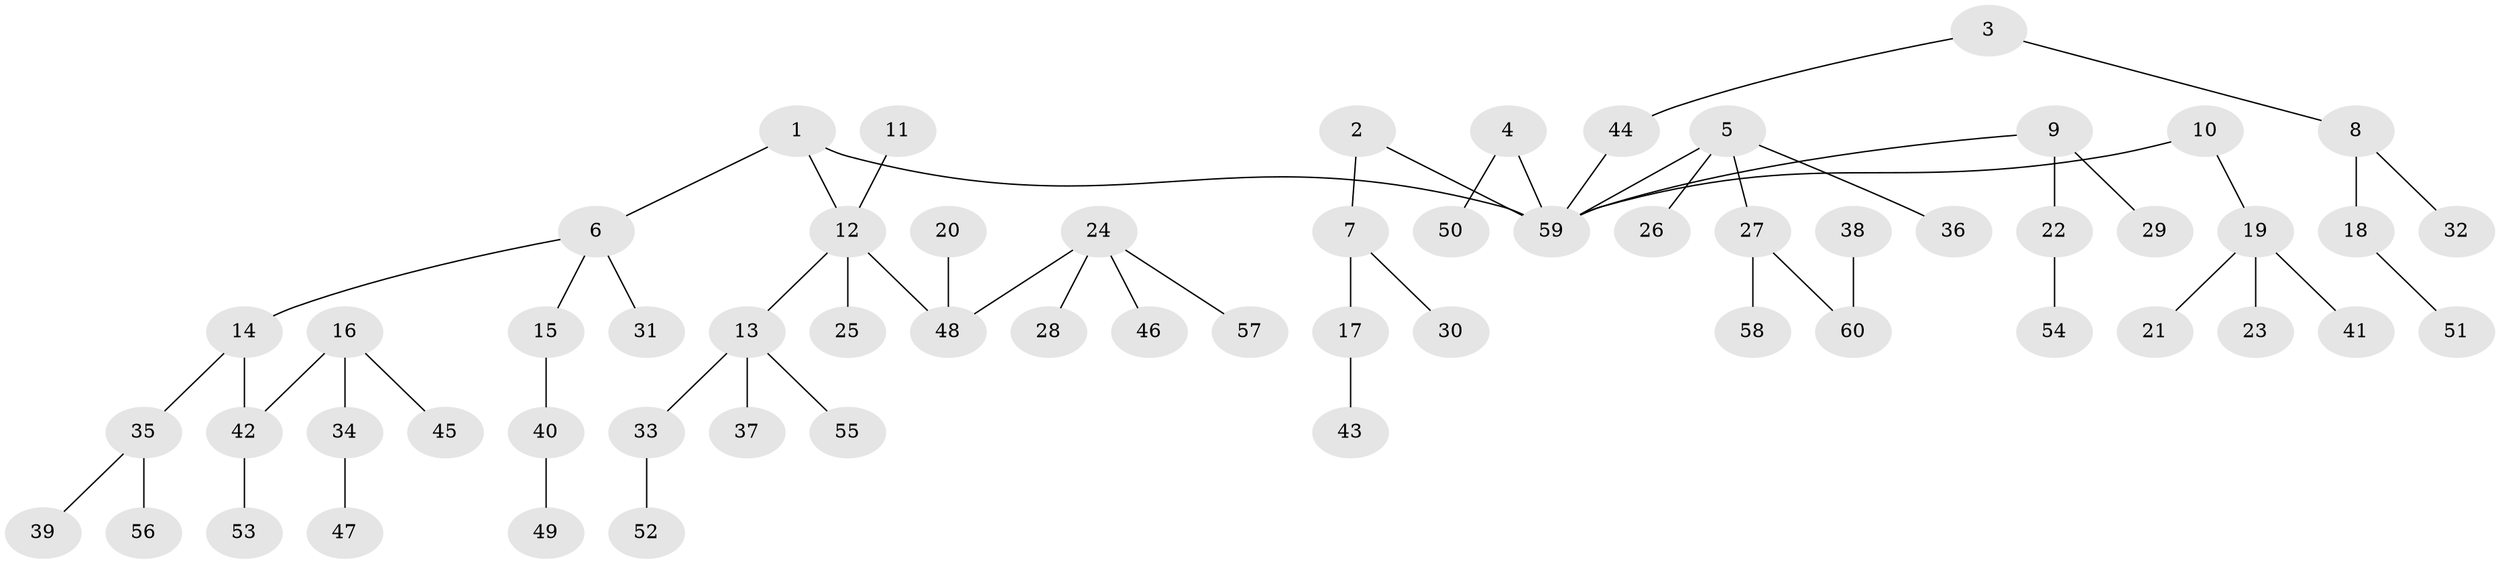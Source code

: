 // original degree distribution, {5: 0.03529411764705882, 3: 0.10588235294117647, 8: 0.011764705882352941, 2: 0.23529411764705882, 1: 0.5176470588235295, 4: 0.08235294117647059, 6: 0.011764705882352941}
// Generated by graph-tools (version 1.1) at 2025/37/03/04/25 23:37:23]
// undirected, 60 vertices, 59 edges
graph export_dot {
  node [color=gray90,style=filled];
  1;
  2;
  3;
  4;
  5;
  6;
  7;
  8;
  9;
  10;
  11;
  12;
  13;
  14;
  15;
  16;
  17;
  18;
  19;
  20;
  21;
  22;
  23;
  24;
  25;
  26;
  27;
  28;
  29;
  30;
  31;
  32;
  33;
  34;
  35;
  36;
  37;
  38;
  39;
  40;
  41;
  42;
  43;
  44;
  45;
  46;
  47;
  48;
  49;
  50;
  51;
  52;
  53;
  54;
  55;
  56;
  57;
  58;
  59;
  60;
  1 -- 6 [weight=1.0];
  1 -- 12 [weight=1.0];
  1 -- 59 [weight=1.0];
  2 -- 7 [weight=1.0];
  2 -- 59 [weight=1.0];
  3 -- 8 [weight=1.0];
  3 -- 44 [weight=1.0];
  4 -- 50 [weight=1.0];
  4 -- 59 [weight=1.0];
  5 -- 26 [weight=1.0];
  5 -- 27 [weight=1.0];
  5 -- 36 [weight=1.0];
  5 -- 59 [weight=1.0];
  6 -- 14 [weight=1.0];
  6 -- 15 [weight=1.0];
  6 -- 31 [weight=1.0];
  7 -- 17 [weight=1.0];
  7 -- 30 [weight=1.0];
  8 -- 18 [weight=1.0];
  8 -- 32 [weight=1.0];
  9 -- 22 [weight=1.0];
  9 -- 29 [weight=1.0];
  9 -- 59 [weight=1.0];
  10 -- 19 [weight=1.0];
  10 -- 59 [weight=1.0];
  11 -- 12 [weight=1.0];
  12 -- 13 [weight=1.0];
  12 -- 25 [weight=1.0];
  12 -- 48 [weight=1.0];
  13 -- 33 [weight=1.0];
  13 -- 37 [weight=1.0];
  13 -- 55 [weight=1.0];
  14 -- 35 [weight=1.0];
  14 -- 42 [weight=1.0];
  15 -- 40 [weight=1.0];
  16 -- 34 [weight=1.0];
  16 -- 42 [weight=1.0];
  16 -- 45 [weight=1.0];
  17 -- 43 [weight=1.0];
  18 -- 51 [weight=1.0];
  19 -- 21 [weight=1.0];
  19 -- 23 [weight=1.0];
  19 -- 41 [weight=1.0];
  20 -- 48 [weight=1.0];
  22 -- 54 [weight=1.0];
  24 -- 28 [weight=1.0];
  24 -- 46 [weight=1.0];
  24 -- 48 [weight=1.0];
  24 -- 57 [weight=1.0];
  27 -- 58 [weight=1.0];
  27 -- 60 [weight=1.0];
  33 -- 52 [weight=1.0];
  34 -- 47 [weight=1.0];
  35 -- 39 [weight=1.0];
  35 -- 56 [weight=1.0];
  38 -- 60 [weight=1.0];
  40 -- 49 [weight=1.0];
  42 -- 53 [weight=1.0];
  44 -- 59 [weight=1.0];
}
